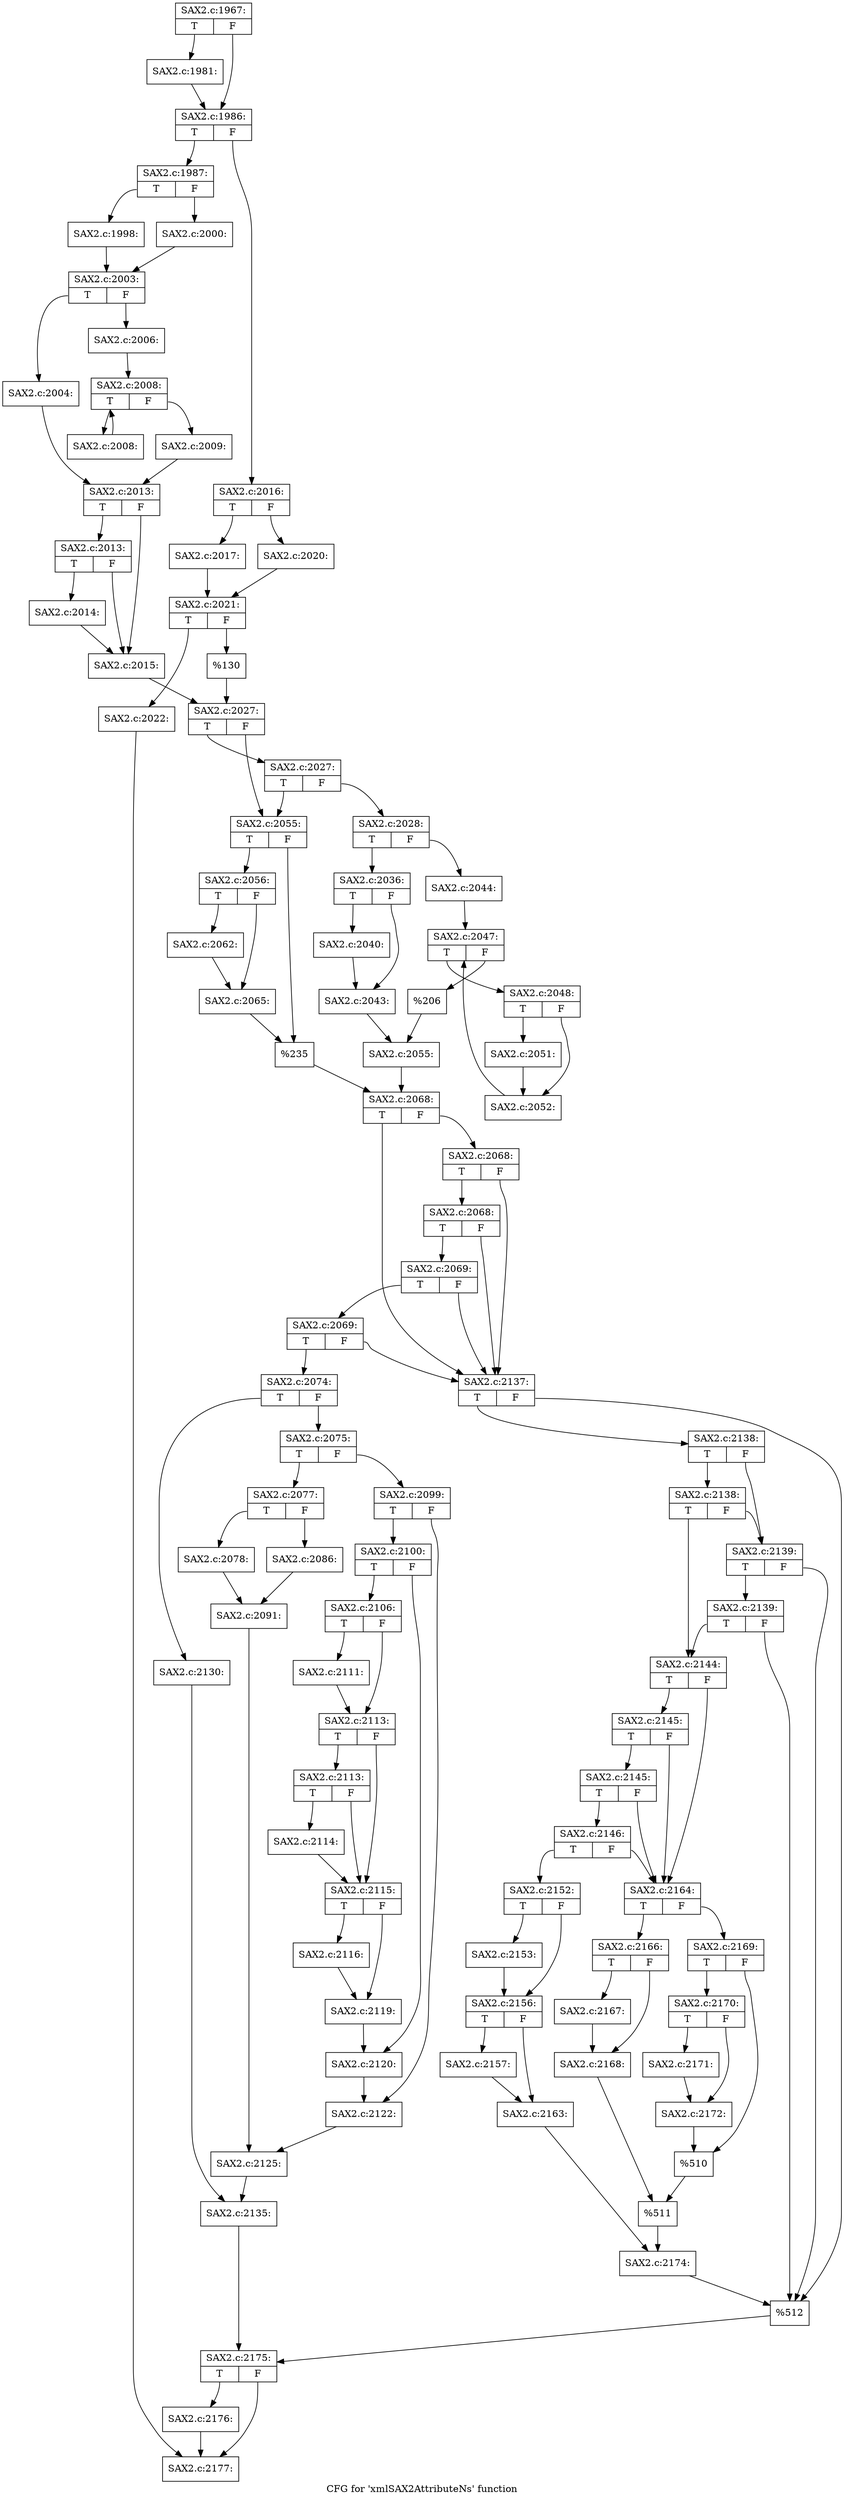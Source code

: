 digraph "CFG for 'xmlSAX2AttributeNs' function" {
	label="CFG for 'xmlSAX2AttributeNs' function";

	Node0x433d810 [shape=record,label="{SAX2.c:1967:|{<s0>T|<s1>F}}"];
	Node0x433d810:s0 -> Node0x4340010;
	Node0x433d810:s1 -> Node0x4340060;
	Node0x4340010 [shape=record,label="{SAX2.c:1981:}"];
	Node0x4340010 -> Node0x4340060;
	Node0x4340060 [shape=record,label="{SAX2.c:1986:|{<s0>T|<s1>F}}"];
	Node0x4340060:s0 -> Node0x43409c0;
	Node0x4340060:s1 -> Node0x4340a60;
	Node0x43409c0 [shape=record,label="{SAX2.c:1987:|{<s0>T|<s1>F}}"];
	Node0x43409c0:s0 -> Node0x4342800;
	Node0x43409c0:s1 -> Node0x43428a0;
	Node0x4342800 [shape=record,label="{SAX2.c:1998:}"];
	Node0x4342800 -> Node0x4342850;
	Node0x43428a0 [shape=record,label="{SAX2.c:2000:}"];
	Node0x43428a0 -> Node0x4342850;
	Node0x4342850 [shape=record,label="{SAX2.c:2003:|{<s0>T|<s1>F}}"];
	Node0x4342850:s0 -> Node0x4343350;
	Node0x4342850:s1 -> Node0x43433f0;
	Node0x4343350 [shape=record,label="{SAX2.c:2004:}"];
	Node0x4343350 -> Node0x43433a0;
	Node0x43433f0 [shape=record,label="{SAX2.c:2006:}"];
	Node0x43433f0 -> Node0x4344480;
	Node0x4344480 [shape=record,label="{SAX2.c:2008:|{<s0>T|<s1>F}}"];
	Node0x4344480:s0 -> Node0x43449a0;
	Node0x4344480:s1 -> Node0x43446a0;
	Node0x43449a0 [shape=record,label="{SAX2.c:2008:}"];
	Node0x43449a0 -> Node0x4344480;
	Node0x43446a0 [shape=record,label="{SAX2.c:2009:}"];
	Node0x43446a0 -> Node0x43433a0;
	Node0x43433a0 [shape=record,label="{SAX2.c:2013:|{<s0>T|<s1>F}}"];
	Node0x43433a0:s0 -> Node0x43453b0;
	Node0x43433a0:s1 -> Node0x4345360;
	Node0x43453b0 [shape=record,label="{SAX2.c:2013:|{<s0>T|<s1>F}}"];
	Node0x43453b0:s0 -> Node0x4345310;
	Node0x43453b0:s1 -> Node0x4345360;
	Node0x4345310 [shape=record,label="{SAX2.c:2014:}"];
	Node0x4345310 -> Node0x4345360;
	Node0x4345360 [shape=record,label="{SAX2.c:2015:}"];
	Node0x4345360 -> Node0x4340a10;
	Node0x4340a60 [shape=record,label="{SAX2.c:2016:|{<s0>T|<s1>F}}"];
	Node0x4340a60:s0 -> Node0x4345e00;
	Node0x4340a60:s1 -> Node0x4345ea0;
	Node0x4345e00 [shape=record,label="{SAX2.c:2017:}"];
	Node0x4345e00 -> Node0x4345e50;
	Node0x4345ea0 [shape=record,label="{SAX2.c:2020:}"];
	Node0x4345ea0 -> Node0x4345e50;
	Node0x4345e50 [shape=record,label="{SAX2.c:2021:|{<s0>T|<s1>F}}"];
	Node0x4345e50:s0 -> Node0x4347030;
	Node0x4345e50:s1 -> Node0x4347620;
	Node0x4347030 [shape=record,label="{SAX2.c:2022:}"];
	Node0x4347030 -> Node0x435f180;
	Node0x4347620 [shape=record,label="{%130}"];
	Node0x4347620 -> Node0x4340a10;
	Node0x4340a10 [shape=record,label="{SAX2.c:2027:|{<s0>T|<s1>F}}"];
	Node0x4340a10:s0 -> Node0x4347f50;
	Node0x4340a10:s1 -> Node0x4347f00;
	Node0x4347f50 [shape=record,label="{SAX2.c:2027:|{<s0>T|<s1>F}}"];
	Node0x4347f50:s0 -> Node0x4347f00;
	Node0x4347f50:s1 -> Node0x4347ab0;
	Node0x4347ab0 [shape=record,label="{SAX2.c:2028:|{<s0>T|<s1>F}}"];
	Node0x4347ab0:s0 -> Node0x4348810;
	Node0x4347ab0:s1 -> Node0x43488b0;
	Node0x4348810 [shape=record,label="{SAX2.c:2036:|{<s0>T|<s1>F}}"];
	Node0x4348810:s0 -> Node0x43497a0;
	Node0x4348810:s1 -> Node0x43497f0;
	Node0x43497a0 [shape=record,label="{SAX2.c:2040:}"];
	Node0x43497a0 -> Node0x43497f0;
	Node0x43497f0 [shape=record,label="{SAX2.c:2043:}"];
	Node0x43497f0 -> Node0x4348860;
	Node0x43488b0 [shape=record,label="{SAX2.c:2044:}"];
	Node0x43488b0 -> Node0x434a8e0;
	Node0x434a8e0 [shape=record,label="{SAX2.c:2047:|{<s0>T|<s1>F}}"];
	Node0x434a8e0:s0 -> Node0x434b5b0;
	Node0x434a8e0:s1 -> Node0x434b4a0;
	Node0x434b5b0 [shape=record,label="{SAX2.c:2048:|{<s0>T|<s1>F}}"];
	Node0x434b5b0:s0 -> Node0x434bcb0;
	Node0x434b5b0:s1 -> Node0x434bd00;
	Node0x434bcb0 [shape=record,label="{SAX2.c:2051:}"];
	Node0x434bcb0 -> Node0x434bd00;
	Node0x434bd00 [shape=record,label="{SAX2.c:2052:}"];
	Node0x434bd00 -> Node0x434a8e0;
	Node0x434b4a0 [shape=record,label="{%206}"];
	Node0x434b4a0 -> Node0x4348860;
	Node0x4348860 [shape=record,label="{SAX2.c:2055:}"];
	Node0x4348860 -> Node0x4347eb0;
	Node0x4347f00 [shape=record,label="{SAX2.c:2055:|{<s0>T|<s1>F}}"];
	Node0x4347f00:s0 -> Node0x434c8f0;
	Node0x4347f00:s1 -> Node0x434c940;
	Node0x434c8f0 [shape=record,label="{SAX2.c:2056:|{<s0>T|<s1>F}}"];
	Node0x434c8f0:s0 -> Node0x434da10;
	Node0x434c8f0:s1 -> Node0x434da60;
	Node0x434da10 [shape=record,label="{SAX2.c:2062:}"];
	Node0x434da10 -> Node0x434da60;
	Node0x434da60 [shape=record,label="{SAX2.c:2065:}"];
	Node0x434da60 -> Node0x434c940;
	Node0x434c940 [shape=record,label="{%235}"];
	Node0x434c940 -> Node0x4347eb0;
	Node0x4347eb0 [shape=record,label="{SAX2.c:2068:|{<s0>T|<s1>F}}"];
	Node0x4347eb0:s0 -> Node0x434e780;
	Node0x4347eb0:s1 -> Node0x434e950;
	Node0x434e950 [shape=record,label="{SAX2.c:2068:|{<s0>T|<s1>F}}"];
	Node0x434e950:s0 -> Node0x434e8d0;
	Node0x434e950:s1 -> Node0x434e780;
	Node0x434e8d0 [shape=record,label="{SAX2.c:2068:|{<s0>T|<s1>F}}"];
	Node0x434e8d0:s0 -> Node0x434e850;
	Node0x434e8d0:s1 -> Node0x434e780;
	Node0x434e850 [shape=record,label="{SAX2.c:2069:|{<s0>T|<s1>F}}"];
	Node0x434e850:s0 -> Node0x434e7d0;
	Node0x434e850:s1 -> Node0x434e780;
	Node0x434e7d0 [shape=record,label="{SAX2.c:2069:|{<s0>T|<s1>F}}"];
	Node0x434e7d0:s0 -> Node0x434e6e0;
	Node0x434e7d0:s1 -> Node0x434e780;
	Node0x434e6e0 [shape=record,label="{SAX2.c:2074:|{<s0>T|<s1>F}}"];
	Node0x434e6e0:s0 -> Node0x434fa40;
	Node0x434e6e0:s1 -> Node0x434f9a0;
	Node0x434f9a0 [shape=record,label="{SAX2.c:2075:|{<s0>T|<s1>F}}"];
	Node0x434f9a0:s0 -> Node0x4350430;
	Node0x434f9a0:s1 -> Node0x4350710;
	Node0x4350430 [shape=record,label="{SAX2.c:2077:|{<s0>T|<s1>F}}"];
	Node0x4350430:s0 -> Node0x4350b20;
	Node0x4350430:s1 -> Node0x4350bc0;
	Node0x4350b20 [shape=record,label="{SAX2.c:2078:}"];
	Node0x4350b20 -> Node0x4350b70;
	Node0x4350bc0 [shape=record,label="{SAX2.c:2086:}"];
	Node0x4350bc0 -> Node0x4350b70;
	Node0x4350b70 [shape=record,label="{SAX2.c:2091:}"];
	Node0x4350b70 -> Node0x4350760;
	Node0x4350710 [shape=record,label="{SAX2.c:2099:|{<s0>T|<s1>F}}"];
	Node0x4350710:s0 -> Node0x4351d90;
	Node0x4350710:s1 -> Node0x4352080;
	Node0x4351d90 [shape=record,label="{SAX2.c:2100:|{<s0>T|<s1>F}}"];
	Node0x4351d90:s0 -> Node0x4353e00;
	Node0x4351d90:s1 -> Node0x4353e50;
	Node0x4353e00 [shape=record,label="{SAX2.c:2106:|{<s0>T|<s1>F}}"];
	Node0x4353e00:s0 -> Node0x4354c70;
	Node0x4353e00:s1 -> Node0x4354cc0;
	Node0x4354c70 [shape=record,label="{SAX2.c:2111:}"];
	Node0x4354c70 -> Node0x4354cc0;
	Node0x4354cc0 [shape=record,label="{SAX2.c:2113:|{<s0>T|<s1>F}}"];
	Node0x4354cc0:s0 -> Node0x43554e0;
	Node0x4354cc0:s1 -> Node0x4355490;
	Node0x43554e0 [shape=record,label="{SAX2.c:2113:|{<s0>T|<s1>F}}"];
	Node0x43554e0:s0 -> Node0x4355440;
	Node0x43554e0:s1 -> Node0x4355490;
	Node0x4355440 [shape=record,label="{SAX2.c:2114:}"];
	Node0x4355440 -> Node0x4355490;
	Node0x4355490 [shape=record,label="{SAX2.c:2115:|{<s0>T|<s1>F}}"];
	Node0x4355490:s0 -> Node0x4355d30;
	Node0x4355490:s1 -> Node0x4355d80;
	Node0x4355d30 [shape=record,label="{SAX2.c:2116:}"];
	Node0x4355d30 -> Node0x4355d80;
	Node0x4355d80 [shape=record,label="{SAX2.c:2119:}"];
	Node0x4355d80 -> Node0x4353e50;
	Node0x4353e50 [shape=record,label="{SAX2.c:2120:}"];
	Node0x4353e50 -> Node0x4352080;
	Node0x4352080 [shape=record,label="{SAX2.c:2122:}"];
	Node0x4352080 -> Node0x4350760;
	Node0x4350760 [shape=record,label="{SAX2.c:2125:}"];
	Node0x4350760 -> Node0x434f9f0;
	Node0x434fa40 [shape=record,label="{SAX2.c:2130:}"];
	Node0x434fa40 -> Node0x434f9f0;
	Node0x434f9f0 [shape=record,label="{SAX2.c:2135:}"];
	Node0x434f9f0 -> Node0x434e730;
	Node0x434e780 [shape=record,label="{SAX2.c:2137:|{<s0>T|<s1>F}}"];
	Node0x434e780:s0 -> Node0x4358430;
	Node0x434e780:s1 -> Node0x43583e0;
	Node0x4358430 [shape=record,label="{SAX2.c:2138:|{<s0>T|<s1>F}}"];
	Node0x4358430:s0 -> Node0x43589d0;
	Node0x4358430:s1 -> Node0x4358950;
	Node0x43589d0 [shape=record,label="{SAX2.c:2138:|{<s0>T|<s1>F}}"];
	Node0x43589d0:s0 -> Node0x4358390;
	Node0x43589d0:s1 -> Node0x4358950;
	Node0x4358950 [shape=record,label="{SAX2.c:2139:|{<s0>T|<s1>F}}"];
	Node0x4358950:s0 -> Node0x43590b0;
	Node0x4358950:s1 -> Node0x43583e0;
	Node0x43590b0 [shape=record,label="{SAX2.c:2139:|{<s0>T|<s1>F}}"];
	Node0x43590b0:s0 -> Node0x4358390;
	Node0x43590b0:s1 -> Node0x43583e0;
	Node0x4358390 [shape=record,label="{SAX2.c:2144:|{<s0>T|<s1>F}}"];
	Node0x4358390:s0 -> Node0x4359a10;
	Node0x4358390:s1 -> Node0x43598c0;
	Node0x4359a10 [shape=record,label="{SAX2.c:2145:|{<s0>T|<s1>F}}"];
	Node0x4359a10:s0 -> Node0x4359990;
	Node0x4359a10:s1 -> Node0x43598c0;
	Node0x4359990 [shape=record,label="{SAX2.c:2145:|{<s0>T|<s1>F}}"];
	Node0x4359990:s0 -> Node0x4359910;
	Node0x4359990:s1 -> Node0x43598c0;
	Node0x4359910 [shape=record,label="{SAX2.c:2146:|{<s0>T|<s1>F}}"];
	Node0x4359910:s0 -> Node0x4359820;
	Node0x4359910:s1 -> Node0x43598c0;
	Node0x4359820 [shape=record,label="{SAX2.c:2152:|{<s0>T|<s1>F}}"];
	Node0x4359820:s0 -> Node0x435a930;
	Node0x4359820:s1 -> Node0x435a980;
	Node0x435a930 [shape=record,label="{SAX2.c:2153:}"];
	Node0x435a930 -> Node0x435a980;
	Node0x435a980 [shape=record,label="{SAX2.c:2156:|{<s0>T|<s1>F}}"];
	Node0x435a980:s0 -> Node0x435b190;
	Node0x435a980:s1 -> Node0x435b1e0;
	Node0x435b190 [shape=record,label="{SAX2.c:2157:}"];
	Node0x435b190 -> Node0x435b1e0;
	Node0x435b1e0 [shape=record,label="{SAX2.c:2163:}"];
	Node0x435b1e0 -> Node0x4359870;
	Node0x43598c0 [shape=record,label="{SAX2.c:2164:|{<s0>T|<s1>F}}"];
	Node0x43598c0:s0 -> Node0x435bfa0;
	Node0x43598c0:s1 -> Node0x435c040;
	Node0x435bfa0 [shape=record,label="{SAX2.c:2166:|{<s0>T|<s1>F}}"];
	Node0x435bfa0:s0 -> Node0x435c780;
	Node0x435bfa0:s1 -> Node0x435c7d0;
	Node0x435c780 [shape=record,label="{SAX2.c:2167:}"];
	Node0x435c780 -> Node0x435c7d0;
	Node0x435c7d0 [shape=record,label="{SAX2.c:2168:}"];
	Node0x435c7d0 -> Node0x435bff0;
	Node0x435c040 [shape=record,label="{SAX2.c:2169:|{<s0>T|<s1>F}}"];
	Node0x435c040:s0 -> Node0x435d6b0;
	Node0x435c040:s1 -> Node0x435d700;
	Node0x435d6b0 [shape=record,label="{SAX2.c:2170:|{<s0>T|<s1>F}}"];
	Node0x435d6b0:s0 -> Node0x435de70;
	Node0x435d6b0:s1 -> Node0x435dec0;
	Node0x435de70 [shape=record,label="{SAX2.c:2171:}"];
	Node0x435de70 -> Node0x435dec0;
	Node0x435dec0 [shape=record,label="{SAX2.c:2172:}"];
	Node0x435dec0 -> Node0x435d700;
	Node0x435d700 [shape=record,label="{%510}"];
	Node0x435d700 -> Node0x435bff0;
	Node0x435bff0 [shape=record,label="{%511}"];
	Node0x435bff0 -> Node0x4359870;
	Node0x4359870 [shape=record,label="{SAX2.c:2174:}"];
	Node0x4359870 -> Node0x43583e0;
	Node0x43583e0 [shape=record,label="{%512}"];
	Node0x43583e0 -> Node0x434e730;
	Node0x434e730 [shape=record,label="{SAX2.c:2175:|{<s0>T|<s1>F}}"];
	Node0x434e730:s0 -> Node0x435f130;
	Node0x434e730:s1 -> Node0x435f180;
	Node0x435f130 [shape=record,label="{SAX2.c:2176:}"];
	Node0x435f130 -> Node0x435f180;
	Node0x435f180 [shape=record,label="{SAX2.c:2177:}"];
}
